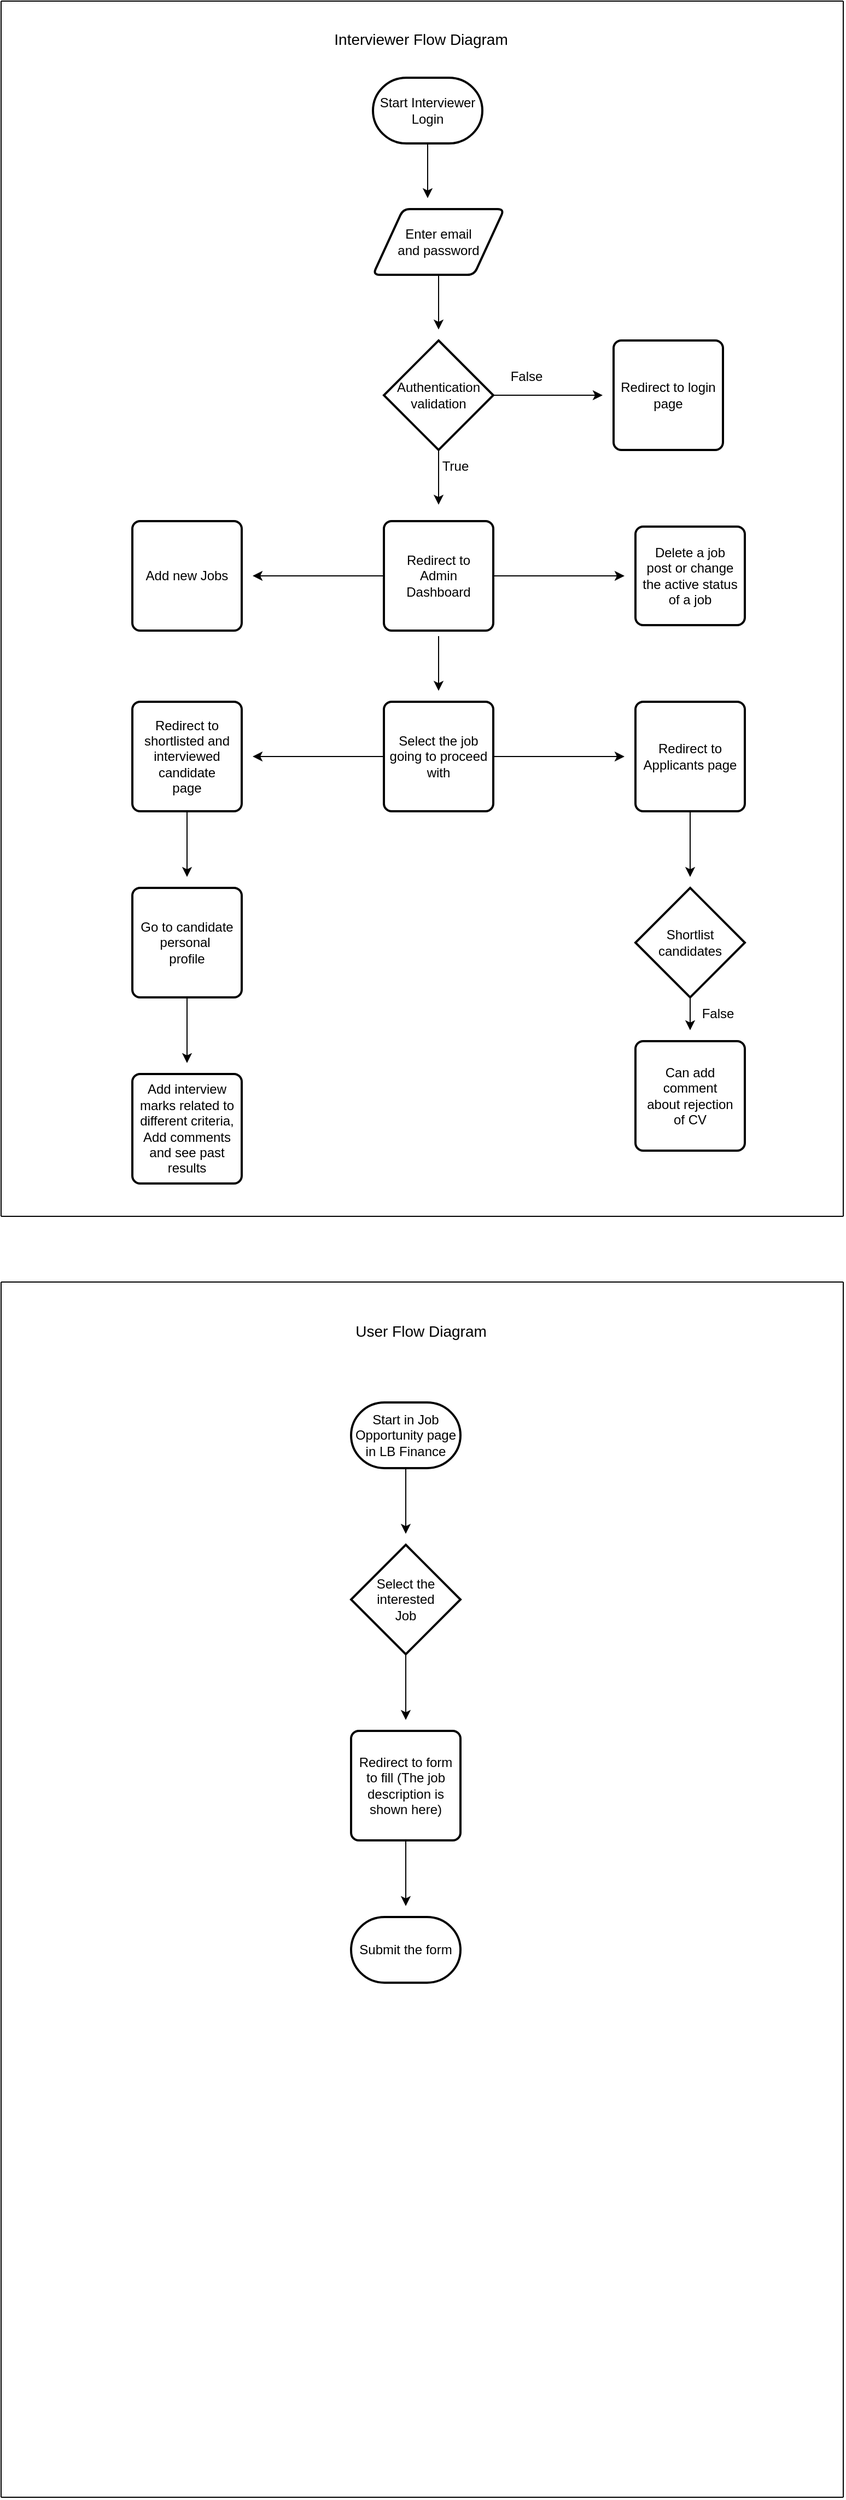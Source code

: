 <mxfile version="24.7.6">
  <diagram name="Page-1" id="M8CIp2sN7s1w6IS4YRyU">
    <mxGraphModel dx="1105" dy="549" grid="1" gridSize="10" guides="1" tooltips="1" connect="1" arrows="1" fold="1" page="1" pageScale="1" pageWidth="827" pageHeight="1169" math="0" shadow="0">
      <root>
        <mxCell id="0" />
        <mxCell id="1" parent="0" />
        <mxCell id="jsJCT8-NyrA9wbu5rPo5-3" value="" style="endArrow=none;html=1;rounded=0;" edge="1" parent="1">
          <mxGeometry width="50" height="50" relative="1" as="geometry">
            <mxPoint x="30" y="30" as="sourcePoint" />
            <mxPoint x="800" y="30" as="targetPoint" />
          </mxGeometry>
        </mxCell>
        <mxCell id="jsJCT8-NyrA9wbu5rPo5-4" value="" style="endArrow=none;html=1;rounded=0;" edge="1" parent="1">
          <mxGeometry width="50" height="50" relative="1" as="geometry">
            <mxPoint x="30" y="1140" as="sourcePoint" />
            <mxPoint x="30" y="30" as="targetPoint" />
          </mxGeometry>
        </mxCell>
        <mxCell id="jsJCT8-NyrA9wbu5rPo5-5" value="" style="endArrow=none;html=1;rounded=0;" edge="1" parent="1">
          <mxGeometry width="50" height="50" relative="1" as="geometry">
            <mxPoint x="30" y="1140" as="sourcePoint" />
            <mxPoint x="800" y="1140" as="targetPoint" />
          </mxGeometry>
        </mxCell>
        <mxCell id="jsJCT8-NyrA9wbu5rPo5-6" value="" style="endArrow=none;html=1;rounded=0;" edge="1" parent="1">
          <mxGeometry width="50" height="50" relative="1" as="geometry">
            <mxPoint x="800" y="1140" as="sourcePoint" />
            <mxPoint x="800" y="30" as="targetPoint" />
          </mxGeometry>
        </mxCell>
        <mxCell id="jsJCT8-NyrA9wbu5rPo5-7" value="&lt;font style=&quot;font-size: 14px;&quot;&gt;Interviewer Flow Diagram&lt;/font&gt;" style="text;html=1;align=center;verticalAlign=middle;whiteSpace=wrap;rounded=0;" vertex="1" parent="1">
          <mxGeometry x="304" y="50" width="220" height="30" as="geometry" />
        </mxCell>
        <mxCell id="jsJCT8-NyrA9wbu5rPo5-33" style="edgeStyle=orthogonalEdgeStyle;rounded=0;orthogonalLoop=1;jettySize=auto;html=1;" edge="1" parent="1" source="jsJCT8-NyrA9wbu5rPo5-12">
          <mxGeometry relative="1" as="geometry">
            <mxPoint x="420" y="210" as="targetPoint" />
          </mxGeometry>
        </mxCell>
        <mxCell id="jsJCT8-NyrA9wbu5rPo5-12" value="Start Interviewer&lt;div&gt;Login&lt;/div&gt;" style="strokeWidth=2;html=1;shape=mxgraph.flowchart.terminator;whiteSpace=wrap;" vertex="1" parent="1">
          <mxGeometry x="370" y="100" width="100" height="60" as="geometry" />
        </mxCell>
        <mxCell id="jsJCT8-NyrA9wbu5rPo5-34" style="edgeStyle=orthogonalEdgeStyle;rounded=0;orthogonalLoop=1;jettySize=auto;html=1;" edge="1" parent="1" source="jsJCT8-NyrA9wbu5rPo5-13">
          <mxGeometry relative="1" as="geometry">
            <mxPoint x="430" y="330" as="targetPoint" />
          </mxGeometry>
        </mxCell>
        <mxCell id="jsJCT8-NyrA9wbu5rPo5-13" value="Enter email&lt;div&gt;and password&lt;/div&gt;" style="shape=parallelogram;html=1;strokeWidth=2;perimeter=parallelogramPerimeter;whiteSpace=wrap;rounded=1;arcSize=12;size=0.23;" vertex="1" parent="1">
          <mxGeometry x="370" y="220" width="120" height="60" as="geometry" />
        </mxCell>
        <mxCell id="jsJCT8-NyrA9wbu5rPo5-35" style="edgeStyle=orthogonalEdgeStyle;rounded=0;orthogonalLoop=1;jettySize=auto;html=1;" edge="1" parent="1" source="jsJCT8-NyrA9wbu5rPo5-14">
          <mxGeometry relative="1" as="geometry">
            <mxPoint x="580" y="390" as="targetPoint" />
          </mxGeometry>
        </mxCell>
        <mxCell id="jsJCT8-NyrA9wbu5rPo5-36" style="edgeStyle=orthogonalEdgeStyle;rounded=0;orthogonalLoop=1;jettySize=auto;html=1;" edge="1" parent="1" source="jsJCT8-NyrA9wbu5rPo5-14">
          <mxGeometry relative="1" as="geometry">
            <mxPoint x="430" y="490" as="targetPoint" />
          </mxGeometry>
        </mxCell>
        <mxCell id="jsJCT8-NyrA9wbu5rPo5-14" value="Authentication&lt;div&gt;validation&lt;/div&gt;" style="strokeWidth=2;html=1;shape=mxgraph.flowchart.decision;whiteSpace=wrap;" vertex="1" parent="1">
          <mxGeometry x="380" y="340" width="100" height="100" as="geometry" />
        </mxCell>
        <mxCell id="jsJCT8-NyrA9wbu5rPo5-37" style="edgeStyle=orthogonalEdgeStyle;rounded=0;orthogonalLoop=1;jettySize=auto;html=1;" edge="1" parent="1">
          <mxGeometry relative="1" as="geometry">
            <mxPoint x="260" y="555" as="targetPoint" />
            <mxPoint x="380" y="555" as="sourcePoint" />
          </mxGeometry>
        </mxCell>
        <mxCell id="jsJCT8-NyrA9wbu5rPo5-38" style="edgeStyle=orthogonalEdgeStyle;rounded=0;orthogonalLoop=1;jettySize=auto;html=1;" edge="1" parent="1">
          <mxGeometry relative="1" as="geometry">
            <mxPoint x="600" y="555" as="targetPoint" />
            <mxPoint x="480" y="555" as="sourcePoint" />
          </mxGeometry>
        </mxCell>
        <mxCell id="jsJCT8-NyrA9wbu5rPo5-39" style="edgeStyle=orthogonalEdgeStyle;rounded=0;orthogonalLoop=1;jettySize=auto;html=1;" edge="1" parent="1">
          <mxGeometry relative="1" as="geometry">
            <mxPoint x="430" y="660" as="targetPoint" />
            <mxPoint x="430" y="610" as="sourcePoint" />
          </mxGeometry>
        </mxCell>
        <mxCell id="jsJCT8-NyrA9wbu5rPo5-20" value="Delete a job&lt;div&gt;post or change&lt;/div&gt;&lt;div&gt;the active status&lt;/div&gt;&lt;div&gt;of a job&lt;/div&gt;" style="rounded=1;whiteSpace=wrap;html=1;absoluteArcSize=1;arcSize=14;strokeWidth=2;" vertex="1" parent="1">
          <mxGeometry x="610" y="510" width="100" height="90" as="geometry" />
        </mxCell>
        <mxCell id="jsJCT8-NyrA9wbu5rPo5-23" value="Redirect to login&lt;div&gt;page&lt;/div&gt;" style="rounded=1;whiteSpace=wrap;html=1;absoluteArcSize=1;arcSize=14;strokeWidth=2;" vertex="1" parent="1">
          <mxGeometry x="590" y="340" width="100" height="100" as="geometry" />
        </mxCell>
        <mxCell id="jsJCT8-NyrA9wbu5rPo5-24" value="Add new Jobs" style="rounded=1;whiteSpace=wrap;html=1;absoluteArcSize=1;arcSize=14;strokeWidth=2;" vertex="1" parent="1">
          <mxGeometry x="150" y="505" width="100" height="100" as="geometry" />
        </mxCell>
        <mxCell id="jsJCT8-NyrA9wbu5rPo5-40" style="edgeStyle=orthogonalEdgeStyle;rounded=0;orthogonalLoop=1;jettySize=auto;html=1;" edge="1" parent="1">
          <mxGeometry relative="1" as="geometry">
            <mxPoint x="600" y="720" as="targetPoint" />
            <mxPoint x="480" y="720" as="sourcePoint" />
          </mxGeometry>
        </mxCell>
        <mxCell id="jsJCT8-NyrA9wbu5rPo5-41" style="edgeStyle=orthogonalEdgeStyle;rounded=0;orthogonalLoop=1;jettySize=auto;html=1;" edge="1" parent="1">
          <mxGeometry relative="1" as="geometry">
            <mxPoint x="380" y="720" as="sourcePoint" />
            <mxPoint x="260" y="720" as="targetPoint" />
          </mxGeometry>
        </mxCell>
        <mxCell id="jsJCT8-NyrA9wbu5rPo5-43" style="edgeStyle=orthogonalEdgeStyle;rounded=0;orthogonalLoop=1;jettySize=auto;html=1;" edge="1" parent="1" source="jsJCT8-NyrA9wbu5rPo5-27">
          <mxGeometry relative="1" as="geometry">
            <mxPoint x="660" y="830" as="targetPoint" />
          </mxGeometry>
        </mxCell>
        <mxCell id="jsJCT8-NyrA9wbu5rPo5-27" value="Redirect to&lt;div&gt;Applicants page&lt;/div&gt;" style="rounded=1;whiteSpace=wrap;html=1;absoluteArcSize=1;arcSize=14;strokeWidth=2;" vertex="1" parent="1">
          <mxGeometry x="610" y="670" width="100" height="100" as="geometry" />
        </mxCell>
        <mxCell id="jsJCT8-NyrA9wbu5rPo5-42" style="edgeStyle=orthogonalEdgeStyle;rounded=0;orthogonalLoop=1;jettySize=auto;html=1;" edge="1" parent="1" source="jsJCT8-NyrA9wbu5rPo5-28">
          <mxGeometry relative="1" as="geometry">
            <mxPoint x="200" y="830" as="targetPoint" />
          </mxGeometry>
        </mxCell>
        <mxCell id="jsJCT8-NyrA9wbu5rPo5-28" value="Redirect to&lt;div&gt;shortlisted and&lt;/div&gt;&lt;div&gt;interviewed&lt;/div&gt;&lt;div&gt;candidate&lt;/div&gt;&lt;div&gt;page&lt;/div&gt;" style="rounded=1;whiteSpace=wrap;html=1;absoluteArcSize=1;arcSize=14;strokeWidth=2;" vertex="1" parent="1">
          <mxGeometry x="150" y="670" width="100" height="100" as="geometry" />
        </mxCell>
        <mxCell id="jsJCT8-NyrA9wbu5rPo5-44" style="edgeStyle=orthogonalEdgeStyle;rounded=0;orthogonalLoop=1;jettySize=auto;html=1;" edge="1" parent="1" source="jsJCT8-NyrA9wbu5rPo5-29">
          <mxGeometry relative="1" as="geometry">
            <mxPoint x="660" y="970" as="targetPoint" />
          </mxGeometry>
        </mxCell>
        <mxCell id="jsJCT8-NyrA9wbu5rPo5-29" value="Shortlist&lt;div&gt;candidates&lt;/div&gt;" style="strokeWidth=2;html=1;shape=mxgraph.flowchart.decision;whiteSpace=wrap;" vertex="1" parent="1">
          <mxGeometry x="610" y="840" width="100" height="100" as="geometry" />
        </mxCell>
        <mxCell id="jsJCT8-NyrA9wbu5rPo5-30" value="Can add comment&lt;div&gt;about rejection&lt;/div&gt;&lt;div&gt;of CV&lt;/div&gt;" style="rounded=1;whiteSpace=wrap;html=1;absoluteArcSize=1;arcSize=14;strokeWidth=2;" vertex="1" parent="1">
          <mxGeometry x="610" y="980" width="100" height="100" as="geometry" />
        </mxCell>
        <mxCell id="jsJCT8-NyrA9wbu5rPo5-32" value="Add interview&lt;div&gt;marks related to&lt;/div&gt;&lt;div&gt;different criteria, Add comments and see past results&lt;/div&gt;" style="rounded=1;whiteSpace=wrap;html=1;absoluteArcSize=1;arcSize=14;strokeWidth=2;" vertex="1" parent="1">
          <mxGeometry x="150" y="1010" width="100" height="100" as="geometry" />
        </mxCell>
        <mxCell id="jsJCT8-NyrA9wbu5rPo5-45" value="False" style="text;html=1;align=center;verticalAlign=middle;resizable=0;points=[];autosize=1;strokeColor=none;fillColor=none;" vertex="1" parent="1">
          <mxGeometry x="485" y="358" width="50" height="30" as="geometry" />
        </mxCell>
        <mxCell id="jsJCT8-NyrA9wbu5rPo5-46" value="True" style="text;html=1;align=center;verticalAlign=middle;resizable=0;points=[];autosize=1;strokeColor=none;fillColor=none;" vertex="1" parent="1">
          <mxGeometry x="420" y="440" width="50" height="30" as="geometry" />
        </mxCell>
        <mxCell id="jsJCT8-NyrA9wbu5rPo5-47" value="False" style="text;html=1;align=center;verticalAlign=middle;resizable=0;points=[];autosize=1;strokeColor=none;fillColor=none;" vertex="1" parent="1">
          <mxGeometry x="660" y="940" width="50" height="30" as="geometry" />
        </mxCell>
        <mxCell id="jsJCT8-NyrA9wbu5rPo5-49" value="Redirect to&lt;div&gt;Admin&lt;/div&gt;&lt;div&gt;Dashboard&lt;/div&gt;" style="rounded=1;whiteSpace=wrap;html=1;absoluteArcSize=1;arcSize=14;strokeWidth=2;" vertex="1" parent="1">
          <mxGeometry x="380" y="505" width="100" height="100" as="geometry" />
        </mxCell>
        <mxCell id="jsJCT8-NyrA9wbu5rPo5-50" value="Select the job going to proceed&lt;div&gt;with&lt;/div&gt;" style="rounded=1;whiteSpace=wrap;html=1;absoluteArcSize=1;arcSize=14;strokeWidth=2;" vertex="1" parent="1">
          <mxGeometry x="380" y="670" width="100" height="100" as="geometry" />
        </mxCell>
        <mxCell id="jsJCT8-NyrA9wbu5rPo5-52" style="edgeStyle=orthogonalEdgeStyle;rounded=0;orthogonalLoop=1;jettySize=auto;html=1;" edge="1" parent="1" source="jsJCT8-NyrA9wbu5rPo5-51">
          <mxGeometry relative="1" as="geometry">
            <mxPoint x="200" y="1000" as="targetPoint" />
          </mxGeometry>
        </mxCell>
        <mxCell id="jsJCT8-NyrA9wbu5rPo5-51" value="Go to candidate&lt;div&gt;personal&amp;nbsp;&lt;/div&gt;&lt;div&gt;profile&lt;/div&gt;" style="rounded=1;whiteSpace=wrap;html=1;absoluteArcSize=1;arcSize=14;strokeWidth=2;" vertex="1" parent="1">
          <mxGeometry x="150" y="840" width="100" height="100" as="geometry" />
        </mxCell>
        <mxCell id="jsJCT8-NyrA9wbu5rPo5-54" value="&lt;font style=&quot;font-size: 14px;&quot;&gt;User Flow Diagram&lt;/font&gt;" style="text;html=1;align=center;verticalAlign=middle;whiteSpace=wrap;rounded=0;" vertex="1" parent="1">
          <mxGeometry x="304" y="1230" width="220" height="30" as="geometry" />
        </mxCell>
        <mxCell id="jsJCT8-NyrA9wbu5rPo5-55" value="" style="endArrow=none;html=1;rounded=0;" edge="1" parent="1">
          <mxGeometry width="50" height="50" relative="1" as="geometry">
            <mxPoint x="30" y="1200" as="sourcePoint" />
            <mxPoint x="800" y="1200" as="targetPoint" />
          </mxGeometry>
        </mxCell>
        <mxCell id="jsJCT8-NyrA9wbu5rPo5-56" value="" style="endArrow=none;html=1;rounded=0;" edge="1" parent="1">
          <mxGeometry width="50" height="50" relative="1" as="geometry">
            <mxPoint x="30" y="2310" as="sourcePoint" />
            <mxPoint x="30" y="1200" as="targetPoint" />
          </mxGeometry>
        </mxCell>
        <mxCell id="jsJCT8-NyrA9wbu5rPo5-57" value="" style="endArrow=none;html=1;rounded=0;" edge="1" parent="1">
          <mxGeometry width="50" height="50" relative="1" as="geometry">
            <mxPoint x="30" y="2310" as="sourcePoint" />
            <mxPoint x="800" y="2310" as="targetPoint" />
          </mxGeometry>
        </mxCell>
        <mxCell id="jsJCT8-NyrA9wbu5rPo5-58" value="" style="endArrow=none;html=1;rounded=0;" edge="1" parent="1">
          <mxGeometry width="50" height="50" relative="1" as="geometry">
            <mxPoint x="800" y="2310" as="sourcePoint" />
            <mxPoint x="800" y="1200" as="targetPoint" />
          </mxGeometry>
        </mxCell>
        <mxCell id="jsJCT8-NyrA9wbu5rPo5-63" style="edgeStyle=orthogonalEdgeStyle;rounded=0;orthogonalLoop=1;jettySize=auto;html=1;" edge="1" parent="1" source="jsJCT8-NyrA9wbu5rPo5-59">
          <mxGeometry relative="1" as="geometry">
            <mxPoint x="400" y="1430" as="targetPoint" />
          </mxGeometry>
        </mxCell>
        <mxCell id="jsJCT8-NyrA9wbu5rPo5-59" value="Start in Job&lt;div&gt;Opportunity page&lt;/div&gt;&lt;div&gt;in LB Finance&lt;/div&gt;" style="strokeWidth=2;html=1;shape=mxgraph.flowchart.terminator;whiteSpace=wrap;" vertex="1" parent="1">
          <mxGeometry x="350" y="1310" width="100" height="60" as="geometry" />
        </mxCell>
        <mxCell id="jsJCT8-NyrA9wbu5rPo5-64" style="edgeStyle=orthogonalEdgeStyle;rounded=0;orthogonalLoop=1;jettySize=auto;html=1;" edge="1" parent="1" source="jsJCT8-NyrA9wbu5rPo5-60">
          <mxGeometry relative="1" as="geometry">
            <mxPoint x="400" y="1600" as="targetPoint" />
          </mxGeometry>
        </mxCell>
        <mxCell id="jsJCT8-NyrA9wbu5rPo5-60" value="Select the&lt;div&gt;interested&lt;/div&gt;&lt;div&gt;Job&lt;/div&gt;" style="strokeWidth=2;html=1;shape=mxgraph.flowchart.decision;whiteSpace=wrap;" vertex="1" parent="1">
          <mxGeometry x="350" y="1440" width="100" height="100" as="geometry" />
        </mxCell>
        <mxCell id="jsJCT8-NyrA9wbu5rPo5-65" style="edgeStyle=orthogonalEdgeStyle;rounded=0;orthogonalLoop=1;jettySize=auto;html=1;" edge="1" parent="1" source="jsJCT8-NyrA9wbu5rPo5-61">
          <mxGeometry relative="1" as="geometry">
            <mxPoint x="400" y="1770" as="targetPoint" />
          </mxGeometry>
        </mxCell>
        <mxCell id="jsJCT8-NyrA9wbu5rPo5-61" value="Redirect to form to fill (The job description is shown here)" style="rounded=1;whiteSpace=wrap;html=1;absoluteArcSize=1;arcSize=14;strokeWidth=2;" vertex="1" parent="1">
          <mxGeometry x="350" y="1610" width="100" height="100" as="geometry" />
        </mxCell>
        <mxCell id="jsJCT8-NyrA9wbu5rPo5-62" value="Submit the form" style="strokeWidth=2;html=1;shape=mxgraph.flowchart.terminator;whiteSpace=wrap;" vertex="1" parent="1">
          <mxGeometry x="350" y="1780" width="100" height="60" as="geometry" />
        </mxCell>
      </root>
    </mxGraphModel>
  </diagram>
</mxfile>
